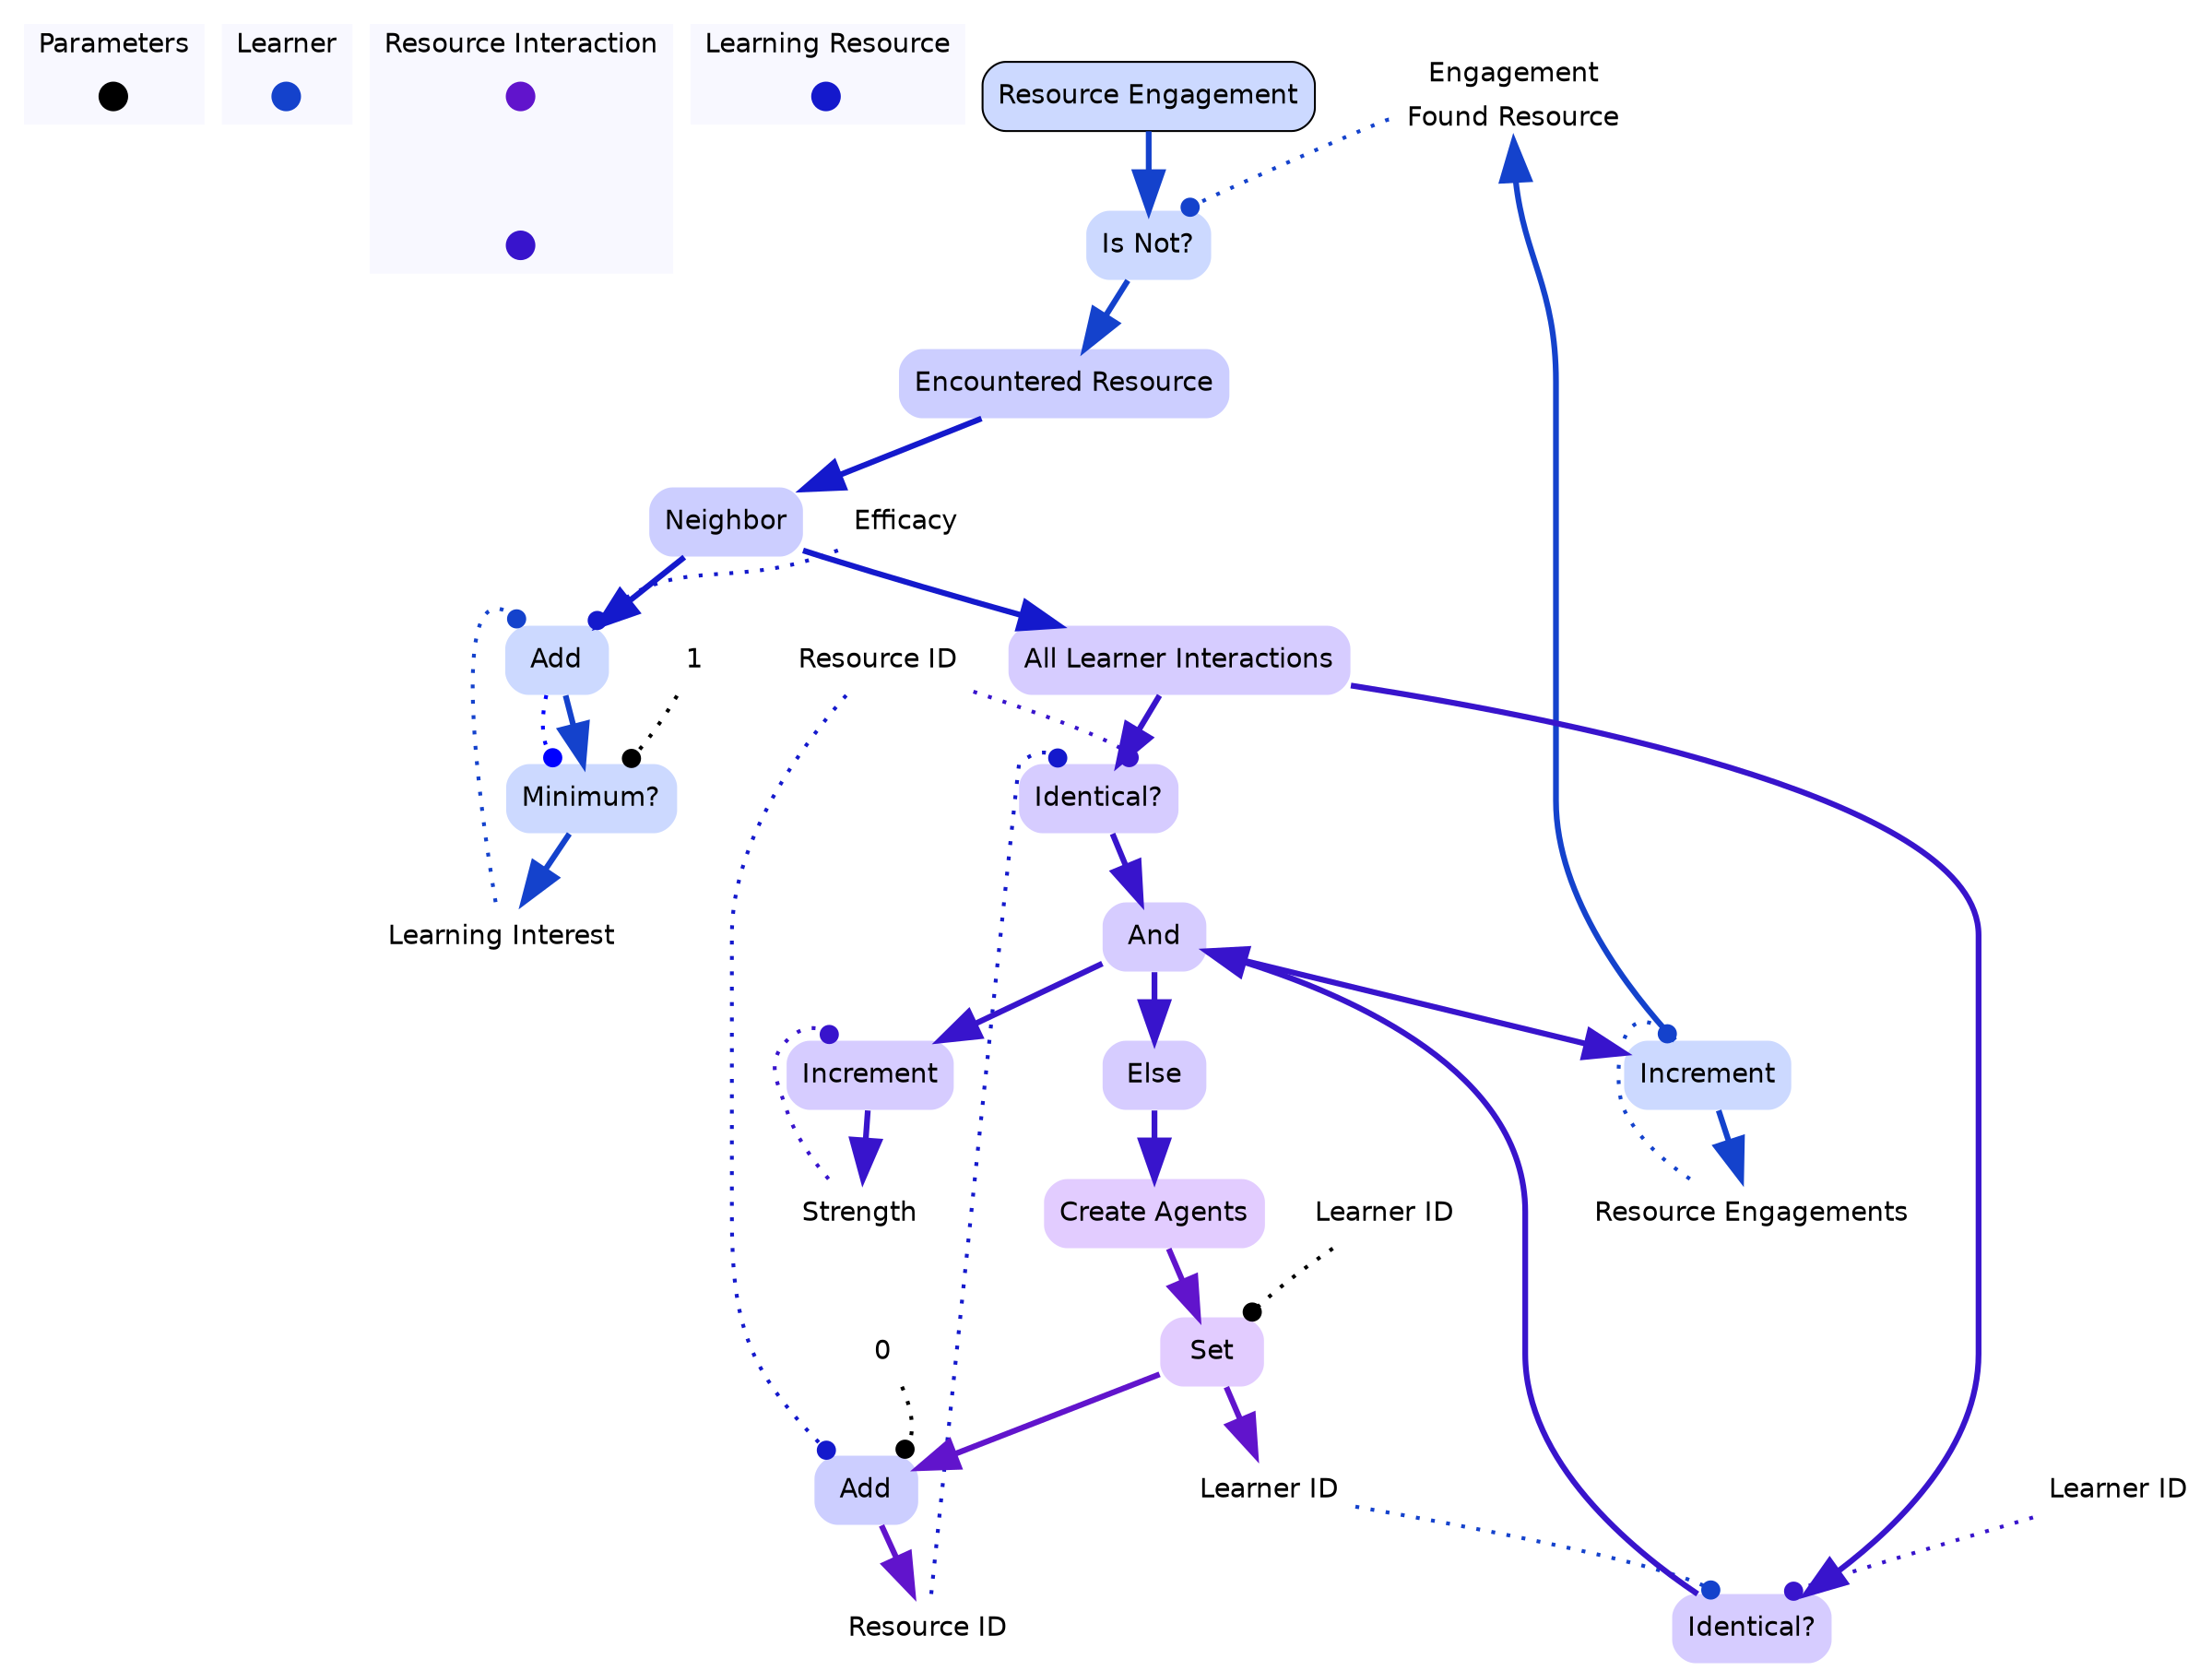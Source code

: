digraph resourceEngagement {

	subgraph clustercontextKey {
		fontname=Helvetica;
		label="Parameters";
		style="filled";
		fillcolor=ghostwhite;
		color=white;
		labeljust=l;
		contextOverview [style=filled,shape=point,fixedsize=true,width=.2,height=.2,fontcolor=white,color="black",label=""];
	}
	subgraph clusterlearnerKey {
		fontname=Helvetica;
		nodesep=0.1;
		style="filled";
		fillcolor=ghostwhite;
		label="Learner";
		color=white;
		labeljust=l;
		resourceEngagementOverview [fontname=Helvetica,style=filled,shape=point,fixedsize=true,width=.2,height=.2,fontcolor=white,color="0.625, 0.9 , 0.8",label="",URL="learner__Overview.svg"];

	}
	subgraph clusterresourceInteractionKey {
		fontname=Helvetica;
		nodesep=0.1;
		style="filled";
		fillcolor=ghostwhite;
		label="Resource Interaction";
		color=white;
		labeljust=l;
		createAgentsOverview [fontname=Helvetica,style=filled,shape=point,fixedsize=true,width=.2,height=.2,fontcolor=white,color="0.736, 0.9 , 0.8",label="",URL="resourceInteraction__Overview.svg"];
		allLearnerInteractionsOverview [fontname=Helvetica,style=filled,shape=point,fixedsize=true,width=.2,height=.2,fontcolor=white,color="0.699, 0.9 , 0.8",label="",URL="resourceInteraction__Overview.svg"];
createAgentsOverview -> allLearnerInteractionsOverview [style=invis];
	}
	subgraph clusterlearningResourceKey {
		fontname=Helvetica;
		nodesep=0.1;
		style="filled";
		fillcolor=ghostwhite;
		label="Learning Resource";
		color=white;
		labeljust=l;
		encounteredResourceOverview [fontname=Helvetica,style=filled,shape=point,fixedsize=true,width=.2,height=.2,fontcolor=white,color="0.662, 0.9 , 0.8",label="",URL="learningResource__Overview.svg"];

	}
		learnerengagementRecord [shape=record,fontname=Helvetica,style=filled,color=none,fillcolor=white,label="{<learnerengagement> Engagement | {<learnerengagementfoundResource> Found Resource}}"];
		resourceInteractionlearnerID [shape=none,fontsize=14,style="filled",fontname=Helvetica,color=none,fillcolor=white,label="Learner ID"];
		learnerlearningInterest [shape=none,fontsize=14,style="filled",fontname=Helvetica,color=none,fillcolor=white,label="Learning Interest"];
		learningResourceefficacy [shape=none,fontsize=14,style="filled",fontname=Helvetica,color=none,fillcolor=white,label="Efficacy"];
		resourceInteractionresourceID [shape=none,fontsize=14,style="filled",fontname=Helvetica,color=none,fillcolor=white,label="Resource ID"];
		learningResourceresourceID [shape=none,fontsize=14,style="filled",fontname=Helvetica,color=none,fillcolor=white,label="Resource ID"];
		learnerlearnerID [shape=none,fontsize=14,style="filled",fontname=Helvetica,color=none,fillcolor=white,label="Learner ID"];
		resourceInteractionstrength [shape=none,fontsize=14,style="filled",fontname=Helvetica,color=none,fillcolor=white,label="Strength"];
		learnerengagementRecord [shape=record,fontname=Helvetica,style=filled,color=none,fillcolor=white,label="{<learnerengagement> Engagement | {<learnerengagementfoundResource> Found Resource}}"];
		learnerresourceEngagements [shape=none,fontsize=14,style="filled",fontname=Helvetica,color=none,fillcolor=white,label="Resource Engagements"];

//subgraph clusterresourceEngagement {
	//style=filled;
	//color=white;
	//fillcolor="0.0, 0.0, 0.98";
		resourceEngagement [shape=box,style="rounded,filled",fontname=Helvetica,color=black,fillcolor="0.625, 0.2, 1.0",label="Resource Engagement",URL="learner_resourceEngagement.svg"];
	resourceEngagement ->  engagementIdenticalNotEngagedTodayQuery [color="0.625, 0.9 , 0.8",penwidth=3.0,arrowsize=2.0];

		setLearnerIDToLearnerID [shape=none,style="rounded,filled",fontname=Helvetica,color="0.736, 0.2, 1.0",label="Set"];
	setLearnerIDToLearnerID ->  resourceIDAddZero [color="0.736, 0.9 , 0.8",penwidth=3.0,arrowsize=2.0];
		minimum_LearningInterestAddEfficacyUnit_ [shape=none,style="rounded,filled",fontname=Helvetica,color="0.625, 0.2, 1.0",label="Minimum?"];
			minimum_LearningInterestAddEfficacyUnit_ ->  learnerlearningInterest [color="0.625, 0.9 , 0.8",penwidth=3.0,arrowsize=2.0];
		learningInterestAddEfficacy [shape=none,style="rounded,filled",fontname=Helvetica,color="0.625, 0.2, 1.0",label="Add"];
	learningInterestAddEfficacy ->  minimum_LearningInterestAddEfficacyUnit_ [color="0.625, 0.9 , 0.8",penwidth=3.0,arrowsize=2.0];
		resourceIDIdenticalIDQuery [shape=none,style="rounded,filled",fontname=Helvetica,color="0.699, 0.2, 1.0",label="Identical?"];
	resourceIDIdenticalIDQuery ->  _And_NeighborQueryCopyCopyCopyCopy [color="0.699, 0.9 , 0.8",penwidth=3.0,arrowsize=2.0];
		not__Or__And_NeighborQueryCopyCopyCopyCopy_ [shape=none,style="rounded,filled",fontname=Helvetica,color="0.699, 0.2, 1.0",label="Else"];
	not__Or__And_NeighborQueryCopyCopyCopyCopy_ ->  createAgents [color="0.699, 0.9 , 0.8",penwidth=3.0,arrowsize=2.0];
		learnerIDIdenticalLearnerIDQuery [shape=none,style="rounded,filled",fontname=Helvetica,color="0.699, 0.2, 1.0",label="Identical?"];
	learnerIDIdenticalLearnerIDQuery ->  _And_NeighborQueryCopyCopyCopyCopy [color="0.699, 0.9 , 0.8",penwidth=3.0,arrowsize=2.0];
		_And_NeighborQueryCopyCopyCopyCopy [shape=none,style="rounded,filled",fontname=Helvetica,color="0.699, 0.2, 1.0",label="And"];
	_And_NeighborQueryCopyCopyCopyCopy ->  newStrength [color="0.699, 0.9 , 0.8",penwidth=3.0,arrowsize=2.0];
	_And_NeighborQueryCopyCopyCopyCopy ->  not__Or__And_NeighborQueryCopyCopyCopyCopy_ [color="0.699, 0.9 , 0.8",penwidth=3.0,arrowsize=2.0];
	_And_NeighborQueryCopyCopyCopyCopy ->  incrementResourceEngagements [color="0.699, 0.9 , 0.8",penwidth=3.0,arrowsize=2.0];
		engagementIdenticalNotEngagedTodayQuery [shape=none,style="rounded,filled",fontname=Helvetica,color="0.625, 0.2, 1.0",label="Is Not?"];
	engagementIdenticalNotEngagedTodayQuery ->  encounteredResource [color="0.625, 0.9 , 0.8",penwidth=3.0,arrowsize=2.0];
		encounteredResource [shape=none,style="rounded,filled",fontname=Helvetica,color=gray,fillcolor="0.662, 0.2, 1.0",label="Encountered Resource"];
	encounteredResource ->  neighborQueryCopyCopyCopy [color="0.662, 0.9 , 0.8",penwidth=3.0,arrowsize=2.0];
		createAgents [shape=none,style="rounded,filled",fontname=Helvetica,color=gray,fillcolor="0.736, 0.2, 1.0",label="Create Agents"];
	createAgents ->  setLearnerIDToLearnerID [color="0.736, 0.9 , 0.8",penwidth=3.0,arrowsize=2.0];
	setLearnerIDToLearnerID ->  resourceInteractionlearnerID [color="0.736, 0.9 , 0.8",penwidth=3.0,arrowsize=2.0];
		resourceIDAddZero [shape=none,style="rounded,filled",fontname=Helvetica,color="0.662, 0.2, 1.0",label="Add"];
			resourceIDAddZero ->  resourceInteractionresourceID [color="0.736, 0.9 , 0.8",penwidth=3.0,arrowsize=2.0];
		allLearnerInteractions [shape=none,style="rounded,filled",fontname=Helvetica,color=gray,fillcolor="0.699, 0.2, 1.0",label="All Learner Interactions"];
	allLearnerInteractions ->  resourceIDIdenticalIDQuery [color="0.699, 0.9 , 0.8",penwidth=3.0,arrowsize=2.0];
	allLearnerInteractions ->  learnerIDIdenticalLearnerIDQuery [color="0.699, 0.9 , 0.8",penwidth=3.0,arrowsize=2.0];
		newStrength [shape=none,style="rounded,filled",fontname=Helvetica,color="0.699, 0.2, 1.0",label="Increment"];
			newStrength ->  resourceInteractionstrength [color="0.699, 0.9 , 0.8",penwidth=3.0,arrowsize=2.0];
		incrementResourceEngagements [shape=none,style="rounded,filled",fontname=Helvetica,color="0.625, 0.2, 1.0",label="Increment"];
			incrementResourceEngagements ->  learnerengagementRecord:learnerengagementfoundResource [color="0.625, 0.9 , 0.8",penwidth=3.0,arrowsize=2.0];
			incrementResourceEngagements ->  learnerresourceEngagements [color="0.625, 0.9 , 0.8",penwidth=3.0,arrowsize=2.0];
		neighborQueryCopyCopyCopy [shape=none,style="rounded,filled",fontname=Helvetica,color="0.662, 0.2, 1.0",label="Neighbor"];
	neighborQueryCopyCopyCopy ->  allLearnerInteractions [color="0.662, 0.9 , 0.8",penwidth=3.0,arrowsize=2.0];
	neighborQueryCopyCopyCopy ->  learningInterestAddEfficacy [color="0.662, 0.9 , 0.8",penwidth=3.0,arrowsize=2.0];
//}

		importabcsetLearnerIDToLearnerIDlearnerlearnerID [fontname=Helvetica,shape=none,label="Learner ID"];
		importabcsetLearnerIDToLearnerIDlearnerlearnerID -> setLearnerIDToLearnerID:"ne" [style=dotted,arrowhead=dot,color=black,penwidth=2.0];
		learningInterestAddEfficacy -> minimum_LearningInterestAddEfficacyUnit_:nw [style=dotted,arrowhead=dot,color=blue,penwidth=2.0];
	
		importxyxminimum_LearningInterestAddEfficacyUnit_functionsunit1 [fontname=Helvetica,shape=none,label="1"];
		importxyxminimum_LearningInterestAddEfficacyUnit_functionsunit1 -> minimum_LearningInterestAddEfficacyUnit_:ne [style=dotted,arrowhead=dot,color=black,penwidth=2.0];
		learnerlearningInterest -> learningInterestAddEfficacy:nw [style=dotted,arrowhead=dot,color="0.625, 0.9 , 0.8",penwidth=2.0];
		learningResourceefficacy -> learningInterestAddEfficacy:ne [style=dotted,arrowhead=dot,color="0.662, 0.9 , 0.8",penwidth=2.0];
		resourceInteractionresourceID -> resourceIDIdenticalIDQuery:nw [style=dotted,arrowhead=dot,color="0.662, 0.9 , 0.8",penwidth=2.0];
		learningResourceresourceID -> resourceIDIdenticalIDQuery:ne [style=dotted,arrowhead=dot,color="0.699, 0.9 , 0.8",penwidth=2.0];
		resourceInteractionlearnerID -> learnerIDIdenticalLearnerIDQuery:nw [style=dotted,arrowhead=dot,color="0.625, 0.9 , 0.8",penwidth=2.0];
		learnerlearnerID -> learnerIDIdenticalLearnerIDQuery:ne [style=dotted,arrowhead=dot,color="0.699, 0.9 , 0.8",penwidth=2.0];
		learnerengagementRecord:learnerengagementfoundResource -> engagementIdenticalNotEngagedTodayQuery:ne [style=dotted,arrowhead=dot,color="0.625, 0.9 , 0.8",penwidth=2.0];
		learningResourceresourceID -> resourceIDAddZero:nw [style=dotted,arrowhead=dot,color="0.662, 0.9 , 0.8",penwidth=2.0];
	
		importxyxresourceIDAddZerofunctionszero0 [fontname=Helvetica,shape=none,label="0"];
		importxyxresourceIDAddZerofunctionszero0 -> resourceIDAddZero:ne [style=dotted,arrowhead=dot,color=black,penwidth=2.0];
		resourceInteractionstrength -> newStrength:nw [style=dotted,arrowhead=dot,color="0.699, 0.9 , 0.8",penwidth=2.0];
		learnerresourceEngagements -> incrementResourceEngagements:nw [style=dotted,arrowhead=dot,color="0.625, 0.9 , 0.8",penwidth=2.0];
}
